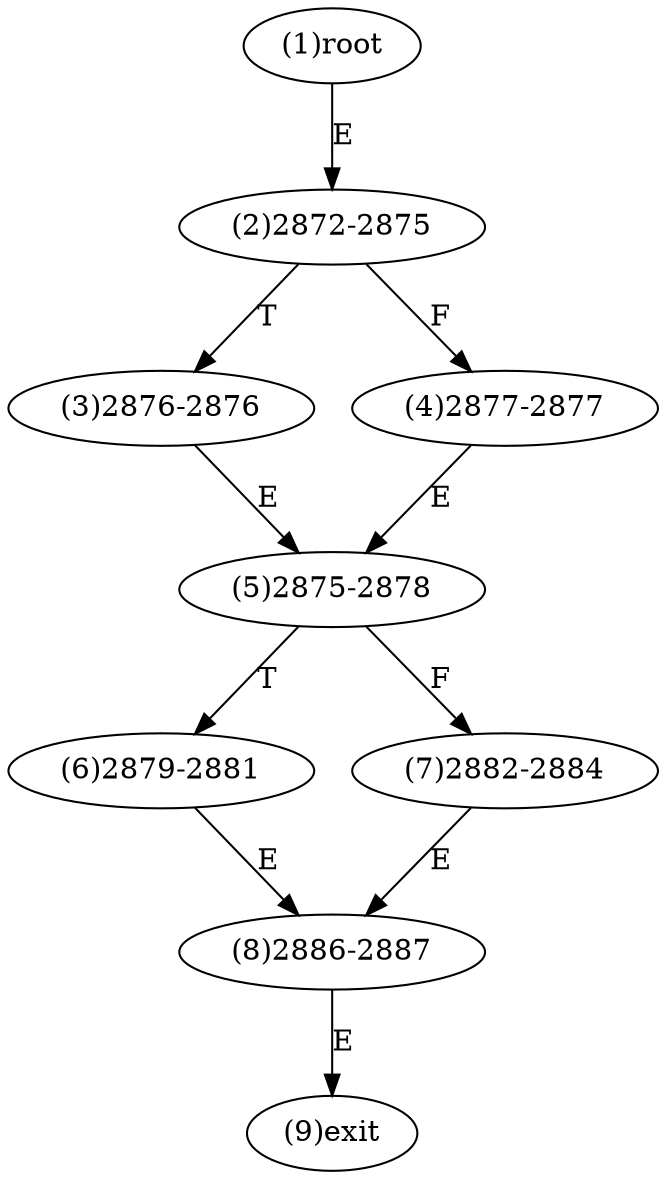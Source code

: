 digraph "" { 
1[ label="(1)root"];
2[ label="(2)2872-2875"];
3[ label="(3)2876-2876"];
4[ label="(4)2877-2877"];
5[ label="(5)2875-2878"];
6[ label="(6)2879-2881"];
7[ label="(7)2882-2884"];
8[ label="(8)2886-2887"];
9[ label="(9)exit"];
1->2[ label="E"];
2->4[ label="F"];
2->3[ label="T"];
3->5[ label="E"];
4->5[ label="E"];
5->7[ label="F"];
5->6[ label="T"];
6->8[ label="E"];
7->8[ label="E"];
8->9[ label="E"];
}